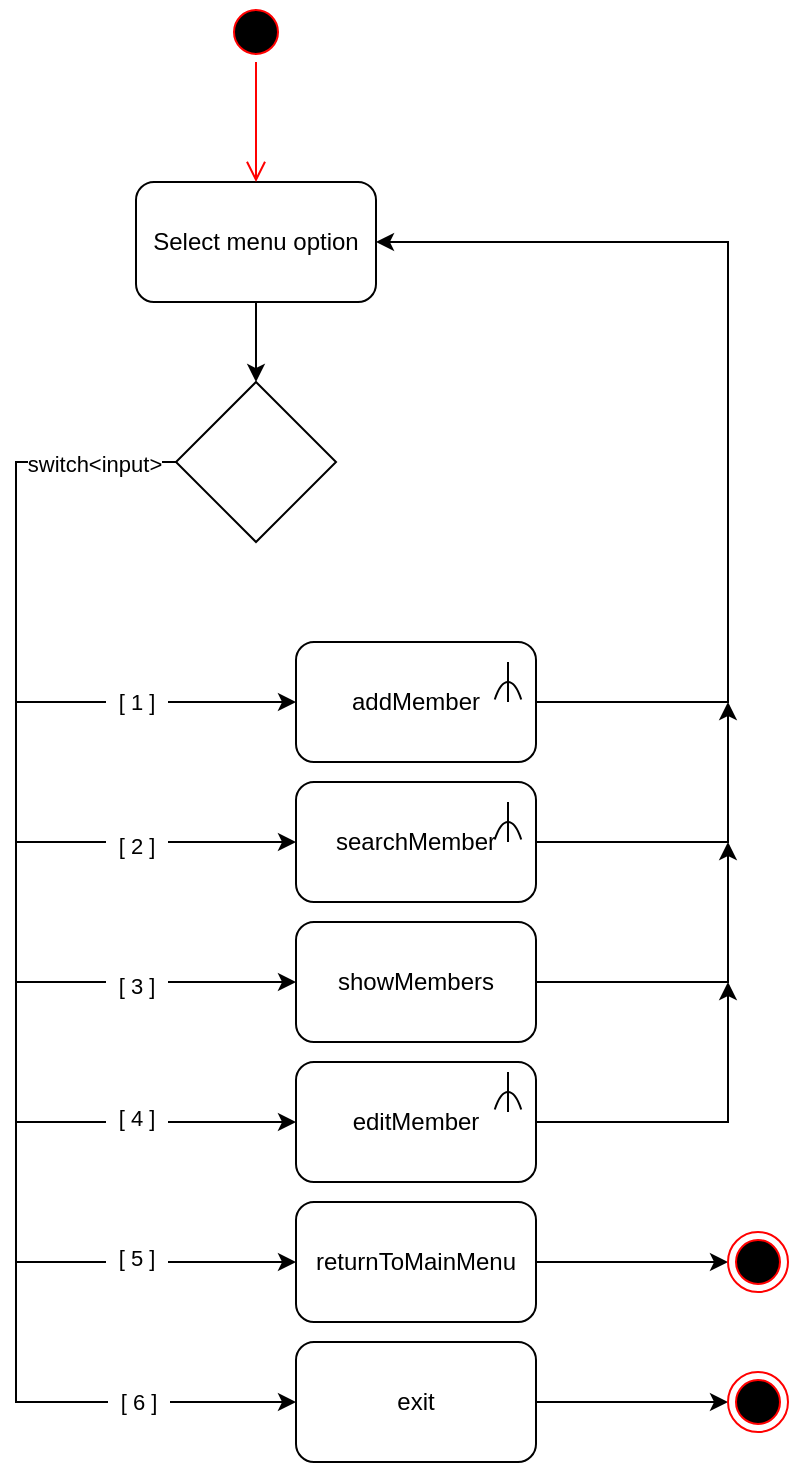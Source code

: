<mxfile version="18.0.2" type="github"><diagram id="TCEGp5v6rmHlfAYtuXeP" name="Page-1"><mxGraphModel dx="1038" dy="519" grid="1" gridSize="10" guides="1" tooltips="1" connect="1" arrows="1" fold="1" page="1" pageScale="1" pageWidth="827" pageHeight="1169" math="0" shadow="0"><root><mxCell id="0"/><mxCell id="1" parent="0"/><mxCell id="Gcs4CJoxCWHexsvAhupt-2" value="Select menu option" style="rounded=1;whiteSpace=wrap;html=1;" parent="1" vertex="1"><mxGeometry x="344" y="110" width="120" height="60" as="geometry"/></mxCell><mxCell id="Gcs4CJoxCWHexsvAhupt-4" value="" style="rhombus;whiteSpace=wrap;html=1;" parent="1" vertex="1"><mxGeometry x="364" y="210" width="80" height="80" as="geometry"/></mxCell><mxCell id="Gcs4CJoxCWHexsvAhupt-10" value="" style="edgeStyle=elbowEdgeStyle;elbow=horizontal;endArrow=classic;html=1;rounded=0;exitX=0;exitY=0.5;exitDx=0;exitDy=0;" parent="1" source="Gcs4CJoxCWHexsvAhupt-4" edge="1"><mxGeometry width="50" height="50" relative="1" as="geometry"><mxPoint x="274" y="260" as="sourcePoint"/><mxPoint x="424" y="370" as="targetPoint"/><Array as="points"><mxPoint x="284" y="380"/><mxPoint x="284" y="300"/><mxPoint x="284" y="340"/><mxPoint x="284" y="310"/></Array></mxGeometry></mxCell><mxCell id="Gcs4CJoxCWHexsvAhupt-19" value="switch&amp;lt;input&amp;gt;" style="edgeLabel;html=1;align=center;verticalAlign=middle;resizable=0;points=[];" parent="Gcs4CJoxCWHexsvAhupt-10" vertex="1" connectable="0"><mxGeometry x="-0.758" y="1" relative="1" as="geometry"><mxPoint as="offset"/></mxGeometry></mxCell><mxCell id="Gcs4CJoxCWHexsvAhupt-20" value="&amp;nbsp; [ 1 ]&amp;nbsp;&amp;nbsp;" style="edgeLabel;html=1;align=center;verticalAlign=middle;resizable=0;points=[];" parent="Gcs4CJoxCWHexsvAhupt-10" vertex="1" connectable="0"><mxGeometry x="0.469" relative="1" as="geometry"><mxPoint x="10" as="offset"/></mxGeometry></mxCell><mxCell id="Gcs4CJoxCWHexsvAhupt-12" value="" style="edgeStyle=elbowEdgeStyle;elbow=vertical;endArrow=classic;html=1;rounded=0;" parent="1" edge="1"><mxGeometry width="50" height="50" relative="1" as="geometry"><mxPoint x="284" y="370" as="sourcePoint"/><mxPoint x="424" y="440" as="targetPoint"/><Array as="points"><mxPoint x="284" y="440"/></Array></mxGeometry></mxCell><mxCell id="Gcs4CJoxCWHexsvAhupt-21" value="&amp;nbsp; [ 2 ]&amp;nbsp;&amp;nbsp;" style="edgeLabel;html=1;align=center;verticalAlign=middle;resizable=0;points=[];" parent="Gcs4CJoxCWHexsvAhupt-12" vertex="1" connectable="0"><mxGeometry x="0.208" y="-2" relative="1" as="geometry"><mxPoint x="3" as="offset"/></mxGeometry></mxCell><mxCell id="Gcs4CJoxCWHexsvAhupt-15" value="" style="edgeStyle=elbowEdgeStyle;elbow=vertical;endArrow=classic;html=1;rounded=0;" parent="1" edge="1"><mxGeometry width="50" height="50" relative="1" as="geometry"><mxPoint x="284" y="440" as="sourcePoint"/><mxPoint x="424" y="510" as="targetPoint"/><Array as="points"><mxPoint x="284" y="510"/></Array></mxGeometry></mxCell><mxCell id="Gcs4CJoxCWHexsvAhupt-22" value="&amp;nbsp; [ 3 ]&amp;nbsp;&amp;nbsp;" style="edgeLabel;html=1;align=center;verticalAlign=middle;resizable=0;points=[];" parent="Gcs4CJoxCWHexsvAhupt-15" vertex="1" connectable="0"><mxGeometry x="0.179" y="-2" relative="1" as="geometry"><mxPoint x="6" as="offset"/></mxGeometry></mxCell><mxCell id="Gcs4CJoxCWHexsvAhupt-16" value="" style="edgeStyle=elbowEdgeStyle;elbow=vertical;endArrow=classic;html=1;rounded=0;" parent="1" edge="1"><mxGeometry width="50" height="50" relative="1" as="geometry"><mxPoint x="284" y="510" as="sourcePoint"/><mxPoint x="424" y="580" as="targetPoint"/><Array as="points"><mxPoint x="284" y="580"/></Array></mxGeometry></mxCell><mxCell id="Gcs4CJoxCWHexsvAhupt-23" value="&amp;nbsp; [ 4 ]&amp;nbsp;&amp;nbsp;" style="edgeLabel;html=1;align=center;verticalAlign=middle;resizable=0;points=[];" parent="Gcs4CJoxCWHexsvAhupt-16" vertex="1" connectable="0"><mxGeometry x="0.303" y="2" relative="1" as="geometry"><mxPoint x="-7" as="offset"/></mxGeometry></mxCell><mxCell id="Gcs4CJoxCWHexsvAhupt-17" value="" style="edgeStyle=elbowEdgeStyle;elbow=vertical;endArrow=classic;html=1;rounded=0;" parent="1" edge="1"><mxGeometry width="50" height="50" relative="1" as="geometry"><mxPoint x="284" y="580" as="sourcePoint"/><mxPoint x="424" y="650" as="targetPoint"/><Array as="points"><mxPoint x="284" y="650"/></Array></mxGeometry></mxCell><mxCell id="Gcs4CJoxCWHexsvAhupt-24" value="&amp;nbsp; [ 5 ]&amp;nbsp;&amp;nbsp;" style="edgeLabel;html=1;align=center;verticalAlign=middle;resizable=0;points=[];" parent="Gcs4CJoxCWHexsvAhupt-17" vertex="1" connectable="0"><mxGeometry x="0.236" y="2" relative="1" as="geometry"><mxPoint as="offset"/></mxGeometry></mxCell><mxCell id="Gcs4CJoxCWHexsvAhupt-18" value="" style="edgeStyle=elbowEdgeStyle;elbow=vertical;endArrow=classic;html=1;rounded=0;entryX=0;entryY=0.5;entryDx=0;entryDy=0;" parent="1" target="Gcs4CJoxCWHexsvAhupt-33" edge="1"><mxGeometry width="50" height="50" relative="1" as="geometry"><mxPoint x="284" y="640" as="sourcePoint"/><mxPoint x="424" y="710" as="targetPoint"/><Array as="points"><mxPoint x="284" y="720"/></Array></mxGeometry></mxCell><mxCell id="Gcs4CJoxCWHexsvAhupt-25" value="&amp;nbsp; [ 6 ]&amp;nbsp;&amp;nbsp;" style="edgeLabel;html=1;align=center;verticalAlign=middle;resizable=0;points=[];" parent="Gcs4CJoxCWHexsvAhupt-18" vertex="1" connectable="0"><mxGeometry x="0.312" y="4" relative="1" as="geometry"><mxPoint x="-4" y="4" as="offset"/></mxGeometry></mxCell><mxCell id="Gcs4CJoxCWHexsvAhupt-27" value="" style="endArrow=classic;html=1;rounded=0;exitX=0.5;exitY=1;exitDx=0;exitDy=0;" parent="1" source="Gcs4CJoxCWHexsvAhupt-2" target="Gcs4CJoxCWHexsvAhupt-4" edge="1"><mxGeometry width="50" height="50" relative="1" as="geometry"><mxPoint x="394" y="300" as="sourcePoint"/><mxPoint x="444" y="250" as="targetPoint"/></mxGeometry></mxCell><mxCell id="Gcs4CJoxCWHexsvAhupt-28" value="addMember" style="rounded=1;whiteSpace=wrap;html=1;" parent="1" vertex="1"><mxGeometry x="424" y="340" width="120" height="60" as="geometry"/></mxCell><mxCell id="Gcs4CJoxCWHexsvAhupt-29" value="searchMember" style="rounded=1;whiteSpace=wrap;html=1;" parent="1" vertex="1"><mxGeometry x="424" y="410" width="120" height="60" as="geometry"/></mxCell><mxCell id="Gcs4CJoxCWHexsvAhupt-30" value="showMembers" style="rounded=1;whiteSpace=wrap;html=1;" parent="1" vertex="1"><mxGeometry x="424" y="480" width="120" height="60" as="geometry"/></mxCell><mxCell id="Gcs4CJoxCWHexsvAhupt-31" value="editMember" style="rounded=1;whiteSpace=wrap;html=1;" parent="1" vertex="1"><mxGeometry x="424" y="550" width="120" height="60" as="geometry"/></mxCell><mxCell id="Gcs4CJoxCWHexsvAhupt-32" value="returnToMainMenu" style="rounded=1;whiteSpace=wrap;html=1;" parent="1" vertex="1"><mxGeometry x="424" y="620" width="120" height="60" as="geometry"/></mxCell><mxCell id="Gcs4CJoxCWHexsvAhupt-33" value="exit" style="rounded=1;whiteSpace=wrap;html=1;" parent="1" vertex="1"><mxGeometry x="424" y="690" width="120" height="60" as="geometry"/></mxCell><mxCell id="Gcs4CJoxCWHexsvAhupt-37" value="" style="ellipse;html=1;shape=startState;fillColor=#000000;strokeColor=#ff0000;" parent="1" vertex="1"><mxGeometry x="389" y="20" width="30" height="30" as="geometry"/></mxCell><mxCell id="Gcs4CJoxCWHexsvAhupt-38" value="" style="edgeStyle=orthogonalEdgeStyle;html=1;verticalAlign=bottom;endArrow=open;endSize=8;strokeColor=#ff0000;rounded=0;" parent="1" source="Gcs4CJoxCWHexsvAhupt-37" target="Gcs4CJoxCWHexsvAhupt-2" edge="1"><mxGeometry relative="1" as="geometry"><mxPoint x="404" y="110" as="targetPoint"/></mxGeometry></mxCell><mxCell id="Gcs4CJoxCWHexsvAhupt-39" value="" style="edgeStyle=elbowEdgeStyle;elbow=horizontal;endArrow=classic;html=1;rounded=0;entryX=1;entryY=0.5;entryDx=0;entryDy=0;" parent="1" target="Gcs4CJoxCWHexsvAhupt-2" edge="1"><mxGeometry width="50" height="50" relative="1" as="geometry"><mxPoint x="544" y="370" as="sourcePoint"/><mxPoint x="594" y="320" as="targetPoint"/><Array as="points"><mxPoint x="640" y="310"/></Array></mxGeometry></mxCell><mxCell id="Gcs4CJoxCWHexsvAhupt-40" value="" style="edgeStyle=elbowEdgeStyle;elbow=horizontal;endArrow=classic;html=1;rounded=0;" parent="1" edge="1"><mxGeometry width="50" height="50" relative="1" as="geometry"><mxPoint x="544" y="440" as="sourcePoint"/><mxPoint x="640" y="370" as="targetPoint"/><Array as="points"><mxPoint x="640" y="430"/></Array></mxGeometry></mxCell><mxCell id="Gcs4CJoxCWHexsvAhupt-41" value="" style="edgeStyle=elbowEdgeStyle;elbow=horizontal;endArrow=classic;html=1;rounded=0;" parent="1" edge="1"><mxGeometry width="50" height="50" relative="1" as="geometry"><mxPoint x="544" y="510" as="sourcePoint"/><mxPoint x="640" y="440" as="targetPoint"/><Array as="points"><mxPoint x="640" y="500"/></Array></mxGeometry></mxCell><mxCell id="Gcs4CJoxCWHexsvAhupt-46" value="" style="endArrow=classic;html=1;rounded=0;" parent="1" edge="1"><mxGeometry width="50" height="50" relative="1" as="geometry"><mxPoint x="544" y="720" as="sourcePoint"/><mxPoint x="640" y="720" as="targetPoint"/></mxGeometry></mxCell><mxCell id="Gcs4CJoxCWHexsvAhupt-47" value="" style="ellipse;html=1;shape=endState;fillColor=#000000;strokeColor=#ff0000;" parent="1" vertex="1"><mxGeometry x="640" y="705" width="30" height="30" as="geometry"/></mxCell><mxCell id="Gcs4CJoxCWHexsvAhupt-53" value="" style="verticalLabelPosition=bottom;verticalAlign=top;html=1;shape=mxgraph.basic.arc;startAngle=0.885;endAngle=0.115;" parent="1" vertex="1"><mxGeometry x="520" y="565" width="20" height="70" as="geometry"/></mxCell><mxCell id="Gcs4CJoxCWHexsvAhupt-54" value="" style="endArrow=none;html=1;rounded=0;" parent="1" edge="1"><mxGeometry width="50" height="50" relative="1" as="geometry"><mxPoint x="530" y="575" as="sourcePoint"/><mxPoint x="530" y="555" as="targetPoint"/></mxGeometry></mxCell><mxCell id="Gcs4CJoxCWHexsvAhupt-55" value="" style="edgeStyle=elbowEdgeStyle;elbow=horizontal;endArrow=classic;html=1;rounded=0;" parent="1" edge="1"><mxGeometry width="50" height="50" relative="1" as="geometry"><mxPoint x="544" y="580" as="sourcePoint"/><mxPoint x="640" y="510" as="targetPoint"/><Array as="points"><mxPoint x="640" y="570"/></Array></mxGeometry></mxCell><mxCell id="Gcs4CJoxCWHexsvAhupt-56" value="" style="edgeStyle=elbowEdgeStyle;elbow=horizontal;endArrow=classic;html=1;rounded=0;" parent="1" edge="1"><mxGeometry width="50" height="50" relative="1" as="geometry"><mxPoint x="544" y="650" as="sourcePoint"/><mxPoint x="640" y="650" as="targetPoint"/><Array as="points"><mxPoint x="590" y="660"/></Array></mxGeometry></mxCell><mxCell id="UxpijAOGCtnvb3SWPyIB-1" value="" style="ellipse;html=1;shape=endState;fillColor=#000000;strokeColor=#ff0000;" vertex="1" parent="1"><mxGeometry x="640" y="635" width="30" height="30" as="geometry"/></mxCell><mxCell id="UxpijAOGCtnvb3SWPyIB-2" value="" style="verticalLabelPosition=bottom;verticalAlign=top;html=1;shape=mxgraph.basic.arc;startAngle=0.885;endAngle=0.115;" vertex="1" parent="1"><mxGeometry x="520" y="430" width="20" height="70" as="geometry"/></mxCell><mxCell id="UxpijAOGCtnvb3SWPyIB-3" value="" style="endArrow=none;html=1;rounded=0;" edge="1" parent="1"><mxGeometry width="50" height="50" relative="1" as="geometry"><mxPoint x="530" y="440" as="sourcePoint"/><mxPoint x="530" y="420" as="targetPoint"/></mxGeometry></mxCell><mxCell id="UxpijAOGCtnvb3SWPyIB-4" value="" style="verticalLabelPosition=bottom;verticalAlign=top;html=1;shape=mxgraph.basic.arc;startAngle=0.885;endAngle=0.115;" vertex="1" parent="1"><mxGeometry x="520" y="360" width="20" height="70" as="geometry"/></mxCell><mxCell id="UxpijAOGCtnvb3SWPyIB-5" value="" style="endArrow=none;html=1;rounded=0;" edge="1" parent="1"><mxGeometry width="50" height="50" relative="1" as="geometry"><mxPoint x="530" y="370" as="sourcePoint"/><mxPoint x="530" y="350" as="targetPoint"/></mxGeometry></mxCell></root></mxGraphModel></diagram></mxfile>